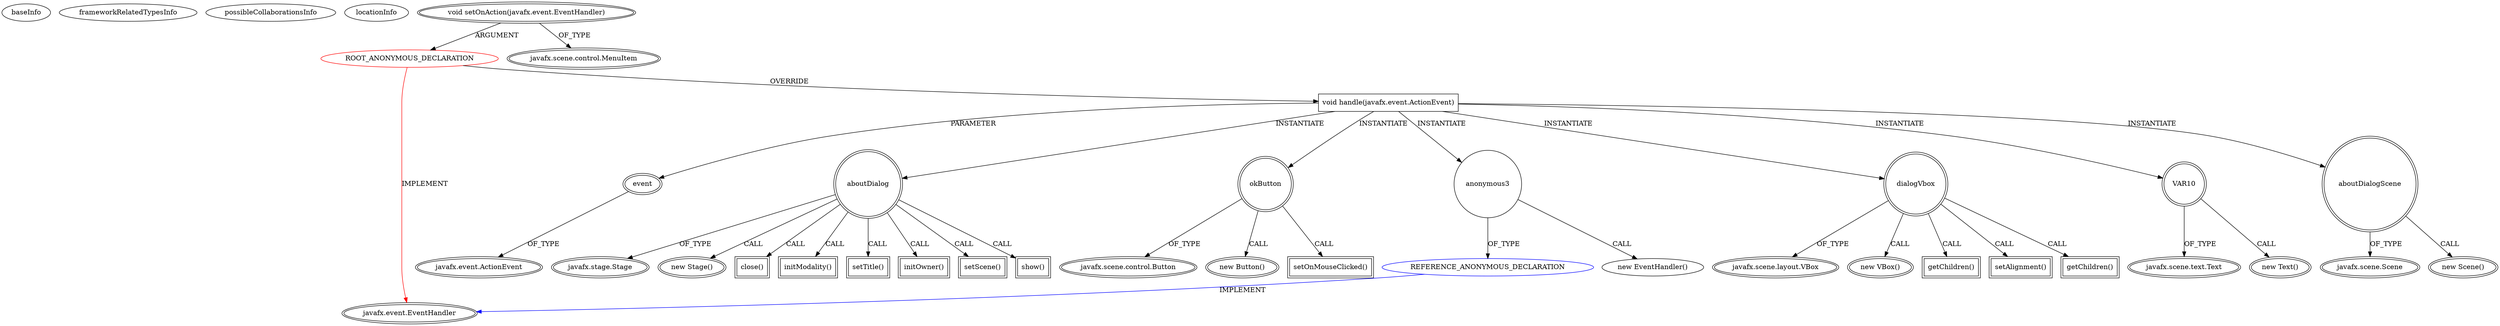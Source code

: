digraph {
baseInfo[graphId=1104,category="extension_graph",isAnonymous=true,possibleRelation=true]
frameworkRelatedTypesInfo[0="javafx.event.EventHandler"]
possibleCollaborationsInfo[0="1104~OVERRIDING_METHOD_DECLARATION-INSTANTIATION-~javafx.event.EventHandler ~javafx.event.EventHandler ~true~true"]
locationInfo[projectName="ProgrammerTony-Chemistry-Calculator",filePath="/ProgrammerTony-Chemistry-Calculator/Chemistry-Calculator-master/src/com/mdc/Calculator.java",contextSignature="void setupLogic(javafx.stage.Stage)",graphId="1104"]
0[label="ROOT_ANONYMOUS_DECLARATION",vertexType="ROOT_ANONYMOUS_DECLARATION",isFrameworkType=false,color=red]
1[label="javafx.event.EventHandler",vertexType="FRAMEWORK_INTERFACE_TYPE",isFrameworkType=true,peripheries=2]
2[label="void setOnAction(javafx.event.EventHandler)",vertexType="OUTSIDE_CALL",isFrameworkType=true,peripheries=2]
3[label="javafx.scene.control.MenuItem",vertexType="FRAMEWORK_CLASS_TYPE",isFrameworkType=true,peripheries=2]
4[label="void handle(javafx.event.ActionEvent)",vertexType="OVERRIDING_METHOD_DECLARATION",isFrameworkType=false,shape=box]
5[label="event",vertexType="PARAMETER_DECLARATION",isFrameworkType=true,peripheries=2]
6[label="javafx.event.ActionEvent",vertexType="FRAMEWORK_CLASS_TYPE",isFrameworkType=true,peripheries=2]
8[label="aboutDialog",vertexType="VARIABLE_EXPRESION",isFrameworkType=true,peripheries=2,shape=circle]
9[label="javafx.stage.Stage",vertexType="FRAMEWORK_CLASS_TYPE",isFrameworkType=true,peripheries=2]
7[label="new Stage()",vertexType="CONSTRUCTOR_CALL",isFrameworkType=true,peripheries=2]
11[label="okButton",vertexType="VARIABLE_EXPRESION",isFrameworkType=true,peripheries=2,shape=circle]
12[label="javafx.scene.control.Button",vertexType="FRAMEWORK_CLASS_TYPE",isFrameworkType=true,peripheries=2]
10[label="new Button()",vertexType="CONSTRUCTOR_CALL",isFrameworkType=true,peripheries=2]
14[label="setOnMouseClicked()",vertexType="INSIDE_CALL",isFrameworkType=true,peripheries=2,shape=box]
16[label="anonymous3",vertexType="VARIABLE_EXPRESION",isFrameworkType=false,shape=circle]
17[label="REFERENCE_ANONYMOUS_DECLARATION",vertexType="REFERENCE_ANONYMOUS_DECLARATION",isFrameworkType=false,color=blue]
15[label="new EventHandler()",vertexType="CONSTRUCTOR_CALL",isFrameworkType=false]
20[label="close()",vertexType="INSIDE_CALL",isFrameworkType=true,peripheries=2,shape=box]
22[label="initModality()",vertexType="INSIDE_CALL",isFrameworkType=true,peripheries=2,shape=box]
24[label="setTitle()",vertexType="INSIDE_CALL",isFrameworkType=true,peripheries=2,shape=box]
26[label="initOwner()",vertexType="INSIDE_CALL",isFrameworkType=true,peripheries=2,shape=box]
28[label="dialogVbox",vertexType="VARIABLE_EXPRESION",isFrameworkType=true,peripheries=2,shape=circle]
29[label="javafx.scene.layout.VBox",vertexType="FRAMEWORK_CLASS_TYPE",isFrameworkType=true,peripheries=2]
27[label="new VBox()",vertexType="CONSTRUCTOR_CALL",isFrameworkType=true,peripheries=2]
31[label="getChildren()",vertexType="INSIDE_CALL",isFrameworkType=true,peripheries=2,shape=box]
33[label="VAR10",vertexType="VARIABLE_EXPRESION",isFrameworkType=true,peripheries=2,shape=circle]
34[label="javafx.scene.text.Text",vertexType="FRAMEWORK_CLASS_TYPE",isFrameworkType=true,peripheries=2]
32[label="new Text()",vertexType="CONSTRUCTOR_CALL",isFrameworkType=true,peripheries=2]
36[label="setAlignment()",vertexType="INSIDE_CALL",isFrameworkType=true,peripheries=2,shape=box]
38[label="getChildren()",vertexType="INSIDE_CALL",isFrameworkType=true,peripheries=2,shape=box]
40[label="aboutDialogScene",vertexType="VARIABLE_EXPRESION",isFrameworkType=true,peripheries=2,shape=circle]
41[label="javafx.scene.Scene",vertexType="FRAMEWORK_CLASS_TYPE",isFrameworkType=true,peripheries=2]
39[label="new Scene()",vertexType="CONSTRUCTOR_CALL",isFrameworkType=true,peripheries=2]
43[label="setScene()",vertexType="INSIDE_CALL",isFrameworkType=true,peripheries=2,shape=box]
45[label="show()",vertexType="INSIDE_CALL",isFrameworkType=true,peripheries=2,shape=box]
0->1[label="IMPLEMENT",color=red]
2->0[label="ARGUMENT"]
2->3[label="OF_TYPE"]
0->4[label="OVERRIDE"]
5->6[label="OF_TYPE"]
4->5[label="PARAMETER"]
4->8[label="INSTANTIATE"]
8->9[label="OF_TYPE"]
8->7[label="CALL"]
4->11[label="INSTANTIATE"]
11->12[label="OF_TYPE"]
11->10[label="CALL"]
11->14[label="CALL"]
4->16[label="INSTANTIATE"]
17->1[label="IMPLEMENT",color=blue]
16->17[label="OF_TYPE"]
16->15[label="CALL"]
8->20[label="CALL"]
8->22[label="CALL"]
8->24[label="CALL"]
8->26[label="CALL"]
4->28[label="INSTANTIATE"]
28->29[label="OF_TYPE"]
28->27[label="CALL"]
28->31[label="CALL"]
4->33[label="INSTANTIATE"]
33->34[label="OF_TYPE"]
33->32[label="CALL"]
28->36[label="CALL"]
28->38[label="CALL"]
4->40[label="INSTANTIATE"]
40->41[label="OF_TYPE"]
40->39[label="CALL"]
8->43[label="CALL"]
8->45[label="CALL"]
}
